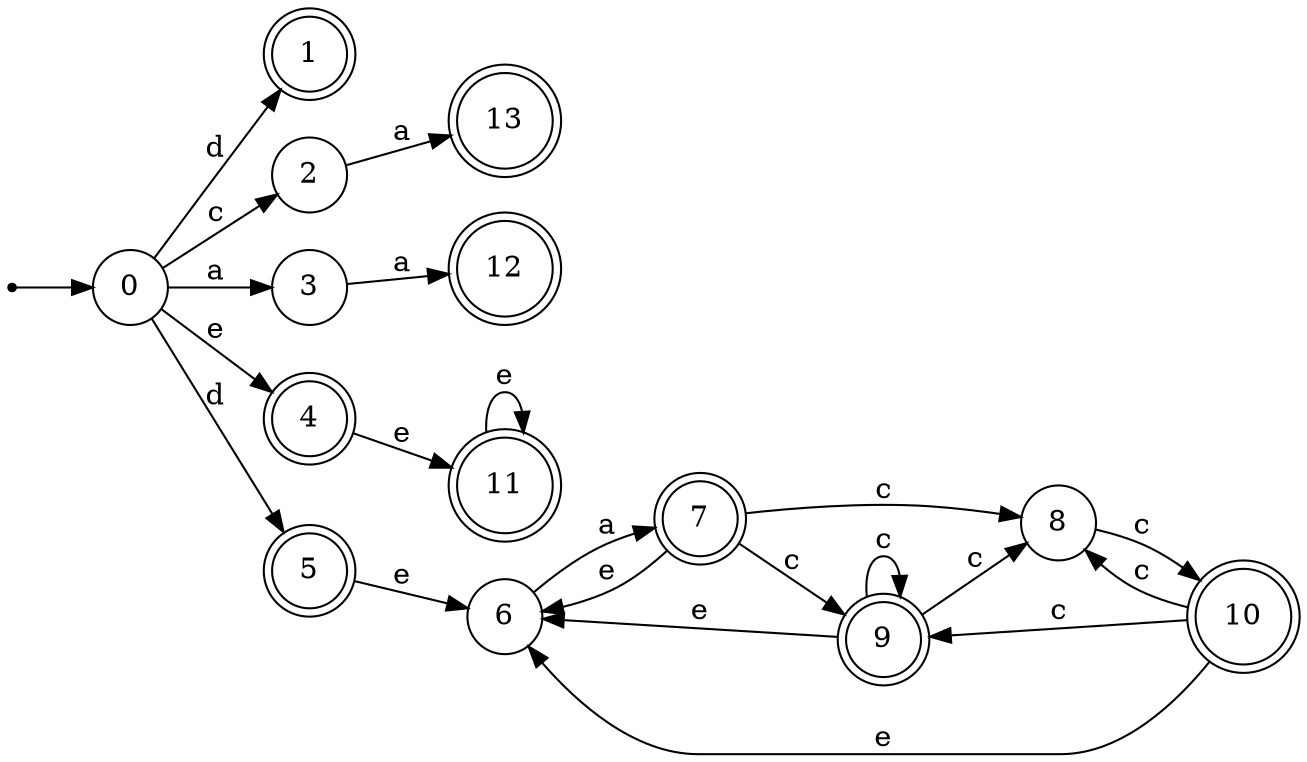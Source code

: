digraph finite_state_machine {
rankdir=LR;
size="20,20";
node [shape = point]; "dummy0"
node [shape = circle]; "0";
"dummy0" -> "0";
node [shape = doublecircle]; "1";node [shape = circle]; "2";
node [shape = circle]; "3";
node [shape = doublecircle]; "4";node [shape = doublecircle]; "5";node [shape = circle]; "6";
node [shape = doublecircle]; "7";node [shape = circle]; "8";
node [shape = doublecircle]; "9";node [shape = doublecircle]; "10";node [shape = doublecircle]; "11";node [shape = doublecircle]; "12";node [shape = doublecircle]; "13";"0" -> "1" [label = "d"];
 "0" -> "5" [label = "d"];
 "0" -> "2" [label = "c"];
 "0" -> "3" [label = "a"];
 "0" -> "4" [label = "e"];
 "5" -> "6" [label = "e"];
 "6" -> "7" [label = "a"];
 "7" -> "6" [label = "e"];
 "7" -> "8" [label = "c"];
 "7" -> "9" [label = "c"];
 "9" -> "8" [label = "c"];
 "9" -> "9" [label = "c"];
 "9" -> "6" [label = "e"];
 "8" -> "10" [label = "c"];
 "10" -> "8" [label = "c"];
 "10" -> "9" [label = "c"];
 "10" -> "6" [label = "e"];
 "4" -> "11" [label = "e"];
 "11" -> "11" [label = "e"];
 "3" -> "12" [label = "a"];
 "2" -> "13" [label = "a"];
 }
